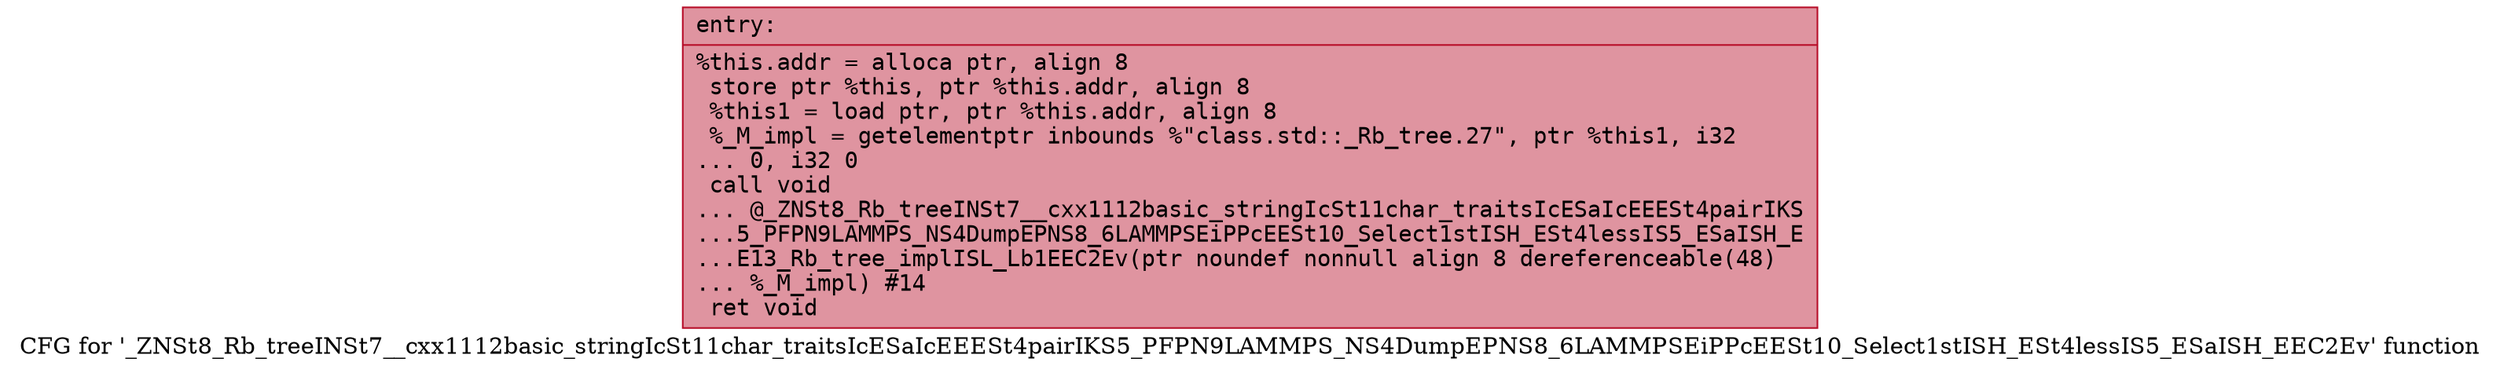 digraph "CFG for '_ZNSt8_Rb_treeINSt7__cxx1112basic_stringIcSt11char_traitsIcESaIcEEESt4pairIKS5_PFPN9LAMMPS_NS4DumpEPNS8_6LAMMPSEiPPcEESt10_Select1stISH_ESt4lessIS5_ESaISH_EEC2Ev' function" {
	label="CFG for '_ZNSt8_Rb_treeINSt7__cxx1112basic_stringIcSt11char_traitsIcESaIcEEESt4pairIKS5_PFPN9LAMMPS_NS4DumpEPNS8_6LAMMPSEiPPcEESt10_Select1stISH_ESt4lessIS5_ESaISH_EEC2Ev' function";

	Node0x559d9a308590 [shape=record,color="#b70d28ff", style=filled, fillcolor="#b70d2870" fontname="Courier",label="{entry:\l|  %this.addr = alloca ptr, align 8\l  store ptr %this, ptr %this.addr, align 8\l  %this1 = load ptr, ptr %this.addr, align 8\l  %_M_impl = getelementptr inbounds %\"class.std::_Rb_tree.27\", ptr %this1, i32\l... 0, i32 0\l  call void\l... @_ZNSt8_Rb_treeINSt7__cxx1112basic_stringIcSt11char_traitsIcESaIcEEESt4pairIKS\l...5_PFPN9LAMMPS_NS4DumpEPNS8_6LAMMPSEiPPcEESt10_Select1stISH_ESt4lessIS5_ESaISH_E\l...E13_Rb_tree_implISL_Lb1EEC2Ev(ptr noundef nonnull align 8 dereferenceable(48)\l... %_M_impl) #14\l  ret void\l}"];
}
